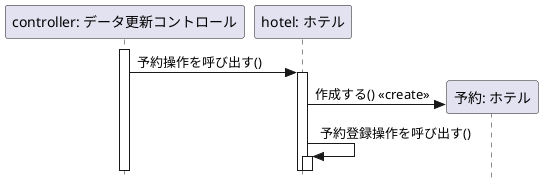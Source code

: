 @startuml データ更新コントローラとホテルと予約
hide footbox
skinparam style strictuml
participant "controller: データ更新コントロール" as controller
participant "hotel: ホテル" as hotel
participant "予約: ホテル" as reserve

activate controller
    controller -> hotel: 予約操作を呼び出す()
    activate hotel
    create reserve
            hotel -> reserve: 作成する() <<create>>
            hotel -> hotel: 予約登録操作を呼び出す()
            activate hotel
        

@enduml